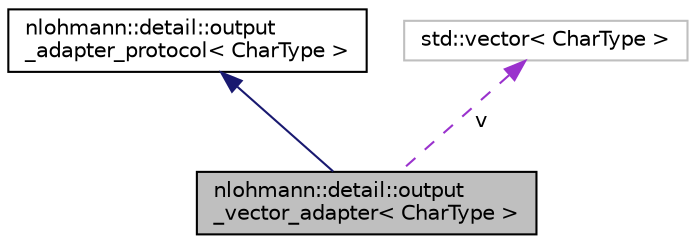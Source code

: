 digraph "nlohmann::detail::output_vector_adapter&lt; CharType &gt;"
{
 // LATEX_PDF_SIZE
  edge [fontname="Helvetica",fontsize="10",labelfontname="Helvetica",labelfontsize="10"];
  node [fontname="Helvetica",fontsize="10",shape=record];
  Node1 [label="nlohmann::detail::output\l_vector_adapter\< CharType \>",height=0.2,width=0.4,color="black", fillcolor="grey75", style="filled", fontcolor="black",tooltip="output adapter for byte vectors"];
  Node2 -> Node1 [dir="back",color="midnightblue",fontsize="10",style="solid",fontname="Helvetica"];
  Node2 [label="nlohmann::detail::output\l_adapter_protocol\< CharType \>",height=0.2,width=0.4,color="black", fillcolor="white", style="filled",URL="$dc/d9b/structnlohmann_1_1detail_1_1output__adapter__protocol.html",tooltip="abstract output adapter interface"];
  Node3 -> Node1 [dir="back",color="darkorchid3",fontsize="10",style="dashed",label=" v" ,fontname="Helvetica"];
  Node3 [label="std::vector\< CharType \>",height=0.2,width=0.4,color="grey75", fillcolor="white", style="filled",tooltip=" "];
}
